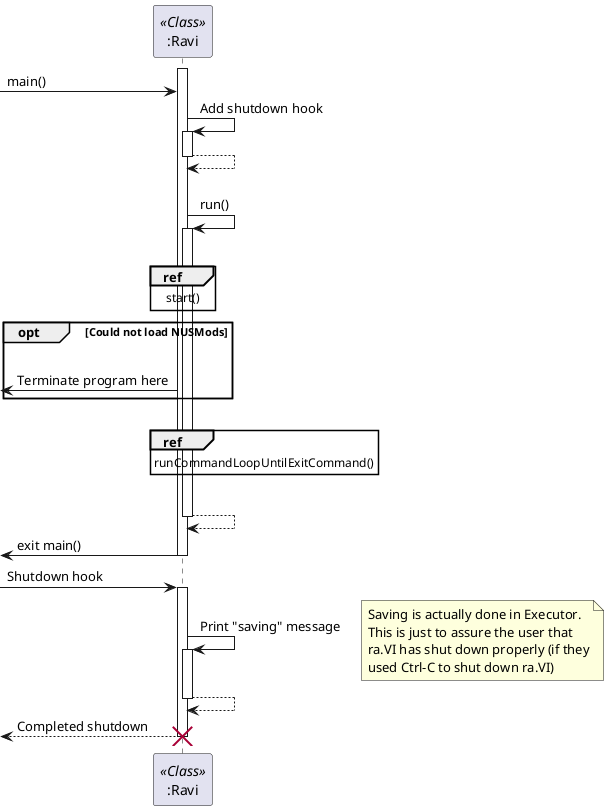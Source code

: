 @startuml

participant ":Ravi" as Ravi << Class >>

create Ravi
activate Ravi
-> Ravi: main()
Ravi -> Ravi ++ : Add shutdown hook
return
|||
Ravi -> Ravi  ++ : run()
    |||
        ref over Ravi: start()
        opt Could not load NUSMods
            |||
            <- Ravi : Terminate program here
        end opt
        |||
        ref over Ravi: runCommandLoopUntilExitCommand()
    |||
return

<- Ravi -- : exit main()

-> Ravi ++ : Shutdown hook
Ravi -> Ravi ++ : Print "saving" message
note right
    Saving is actually done in Executor.
    This is just to assure the user that
    ra.VI has shut down properly (if they
    used Ctrl-C to shut down ra.VI)
end note
return
return Completed shutdown
destroy Ravi

@enduml